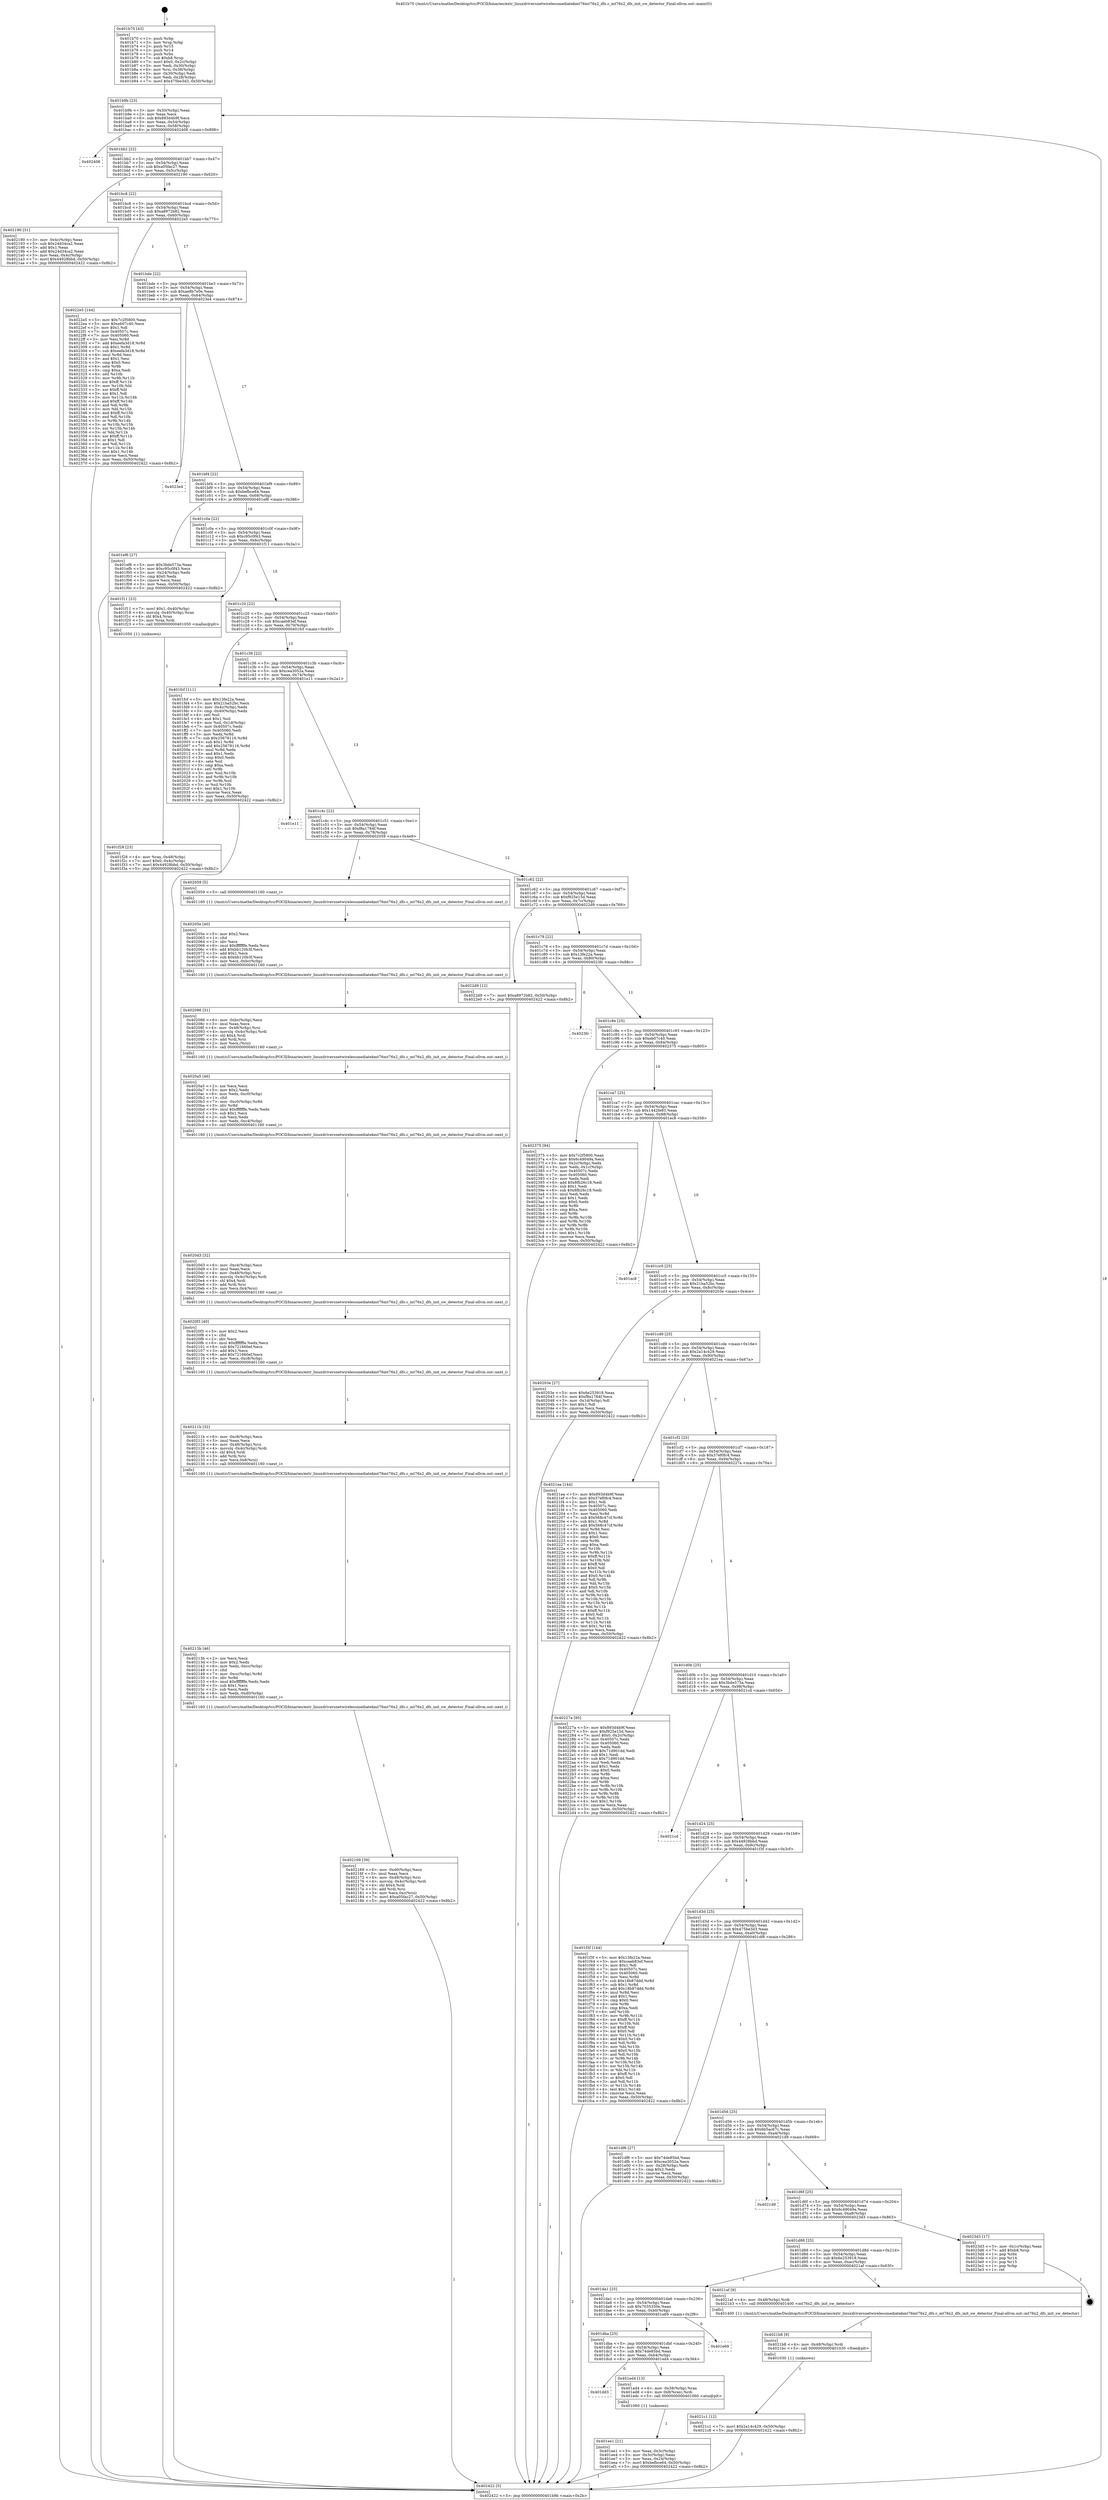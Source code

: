 digraph "0x401b70" {
  label = "0x401b70 (/mnt/c/Users/mathe/Desktop/tcc/POCII/binaries/extr_linuxdriversnetwirelessmediatekmt76mt76x2_dfs.c_mt76x2_dfs_init_sw_detector_Final-ollvm.out::main(0))"
  labelloc = "t"
  node[shape=record]

  Entry [label="",width=0.3,height=0.3,shape=circle,fillcolor=black,style=filled]
  "0x401b9b" [label="{
     0x401b9b [23]\l
     | [instrs]\l
     &nbsp;&nbsp;0x401b9b \<+3\>: mov -0x50(%rbp),%eax\l
     &nbsp;&nbsp;0x401b9e \<+2\>: mov %eax,%ecx\l
     &nbsp;&nbsp;0x401ba0 \<+6\>: sub $0x893d4b9f,%ecx\l
     &nbsp;&nbsp;0x401ba6 \<+3\>: mov %eax,-0x54(%rbp)\l
     &nbsp;&nbsp;0x401ba9 \<+3\>: mov %ecx,-0x58(%rbp)\l
     &nbsp;&nbsp;0x401bac \<+6\>: je 0000000000402408 \<main+0x898\>\l
  }"]
  "0x402408" [label="{
     0x402408\l
  }", style=dashed]
  "0x401bb2" [label="{
     0x401bb2 [22]\l
     | [instrs]\l
     &nbsp;&nbsp;0x401bb2 \<+5\>: jmp 0000000000401bb7 \<main+0x47\>\l
     &nbsp;&nbsp;0x401bb7 \<+3\>: mov -0x54(%rbp),%eax\l
     &nbsp;&nbsp;0x401bba \<+5\>: sub $0xa05fac27,%eax\l
     &nbsp;&nbsp;0x401bbf \<+3\>: mov %eax,-0x5c(%rbp)\l
     &nbsp;&nbsp;0x401bc2 \<+6\>: je 0000000000402190 \<main+0x620\>\l
  }"]
  Exit [label="",width=0.3,height=0.3,shape=circle,fillcolor=black,style=filled,peripheries=2]
  "0x402190" [label="{
     0x402190 [31]\l
     | [instrs]\l
     &nbsp;&nbsp;0x402190 \<+3\>: mov -0x4c(%rbp),%eax\l
     &nbsp;&nbsp;0x402193 \<+5\>: sub $0x24d34ca2,%eax\l
     &nbsp;&nbsp;0x402198 \<+3\>: add $0x1,%eax\l
     &nbsp;&nbsp;0x40219b \<+5\>: add $0x24d34ca2,%eax\l
     &nbsp;&nbsp;0x4021a0 \<+3\>: mov %eax,-0x4c(%rbp)\l
     &nbsp;&nbsp;0x4021a3 \<+7\>: movl $0x44928bbd,-0x50(%rbp)\l
     &nbsp;&nbsp;0x4021aa \<+5\>: jmp 0000000000402422 \<main+0x8b2\>\l
  }"]
  "0x401bc8" [label="{
     0x401bc8 [22]\l
     | [instrs]\l
     &nbsp;&nbsp;0x401bc8 \<+5\>: jmp 0000000000401bcd \<main+0x5d\>\l
     &nbsp;&nbsp;0x401bcd \<+3\>: mov -0x54(%rbp),%eax\l
     &nbsp;&nbsp;0x401bd0 \<+5\>: sub $0xa8972b82,%eax\l
     &nbsp;&nbsp;0x401bd5 \<+3\>: mov %eax,-0x60(%rbp)\l
     &nbsp;&nbsp;0x401bd8 \<+6\>: je 00000000004022e5 \<main+0x775\>\l
  }"]
  "0x4021c1" [label="{
     0x4021c1 [12]\l
     | [instrs]\l
     &nbsp;&nbsp;0x4021c1 \<+7\>: movl $0x2a14c429,-0x50(%rbp)\l
     &nbsp;&nbsp;0x4021c8 \<+5\>: jmp 0000000000402422 \<main+0x8b2\>\l
  }"]
  "0x4022e5" [label="{
     0x4022e5 [144]\l
     | [instrs]\l
     &nbsp;&nbsp;0x4022e5 \<+5\>: mov $0x7c2f5800,%eax\l
     &nbsp;&nbsp;0x4022ea \<+5\>: mov $0xeb07c40,%ecx\l
     &nbsp;&nbsp;0x4022ef \<+2\>: mov $0x1,%dl\l
     &nbsp;&nbsp;0x4022f1 \<+7\>: mov 0x40507c,%esi\l
     &nbsp;&nbsp;0x4022f8 \<+7\>: mov 0x405060,%edi\l
     &nbsp;&nbsp;0x4022ff \<+3\>: mov %esi,%r8d\l
     &nbsp;&nbsp;0x402302 \<+7\>: add $0xeefa3d18,%r8d\l
     &nbsp;&nbsp;0x402309 \<+4\>: sub $0x1,%r8d\l
     &nbsp;&nbsp;0x40230d \<+7\>: sub $0xeefa3d18,%r8d\l
     &nbsp;&nbsp;0x402314 \<+4\>: imul %r8d,%esi\l
     &nbsp;&nbsp;0x402318 \<+3\>: and $0x1,%esi\l
     &nbsp;&nbsp;0x40231b \<+3\>: cmp $0x0,%esi\l
     &nbsp;&nbsp;0x40231e \<+4\>: sete %r9b\l
     &nbsp;&nbsp;0x402322 \<+3\>: cmp $0xa,%edi\l
     &nbsp;&nbsp;0x402325 \<+4\>: setl %r10b\l
     &nbsp;&nbsp;0x402329 \<+3\>: mov %r9b,%r11b\l
     &nbsp;&nbsp;0x40232c \<+4\>: xor $0xff,%r11b\l
     &nbsp;&nbsp;0x402330 \<+3\>: mov %r10b,%bl\l
     &nbsp;&nbsp;0x402333 \<+3\>: xor $0xff,%bl\l
     &nbsp;&nbsp;0x402336 \<+3\>: xor $0x1,%dl\l
     &nbsp;&nbsp;0x402339 \<+3\>: mov %r11b,%r14b\l
     &nbsp;&nbsp;0x40233c \<+4\>: and $0xff,%r14b\l
     &nbsp;&nbsp;0x402340 \<+3\>: and %dl,%r9b\l
     &nbsp;&nbsp;0x402343 \<+3\>: mov %bl,%r15b\l
     &nbsp;&nbsp;0x402346 \<+4\>: and $0xff,%r15b\l
     &nbsp;&nbsp;0x40234a \<+3\>: and %dl,%r10b\l
     &nbsp;&nbsp;0x40234d \<+3\>: or %r9b,%r14b\l
     &nbsp;&nbsp;0x402350 \<+3\>: or %r10b,%r15b\l
     &nbsp;&nbsp;0x402353 \<+3\>: xor %r15b,%r14b\l
     &nbsp;&nbsp;0x402356 \<+3\>: or %bl,%r11b\l
     &nbsp;&nbsp;0x402359 \<+4\>: xor $0xff,%r11b\l
     &nbsp;&nbsp;0x40235d \<+3\>: or $0x1,%dl\l
     &nbsp;&nbsp;0x402360 \<+3\>: and %dl,%r11b\l
     &nbsp;&nbsp;0x402363 \<+3\>: or %r11b,%r14b\l
     &nbsp;&nbsp;0x402366 \<+4\>: test $0x1,%r14b\l
     &nbsp;&nbsp;0x40236a \<+3\>: cmovne %ecx,%eax\l
     &nbsp;&nbsp;0x40236d \<+3\>: mov %eax,-0x50(%rbp)\l
     &nbsp;&nbsp;0x402370 \<+5\>: jmp 0000000000402422 \<main+0x8b2\>\l
  }"]
  "0x401bde" [label="{
     0x401bde [22]\l
     | [instrs]\l
     &nbsp;&nbsp;0x401bde \<+5\>: jmp 0000000000401be3 \<main+0x73\>\l
     &nbsp;&nbsp;0x401be3 \<+3\>: mov -0x54(%rbp),%eax\l
     &nbsp;&nbsp;0x401be6 \<+5\>: sub $0xae8b7e0e,%eax\l
     &nbsp;&nbsp;0x401beb \<+3\>: mov %eax,-0x64(%rbp)\l
     &nbsp;&nbsp;0x401bee \<+6\>: je 00000000004023e4 \<main+0x874\>\l
  }"]
  "0x4021b8" [label="{
     0x4021b8 [9]\l
     | [instrs]\l
     &nbsp;&nbsp;0x4021b8 \<+4\>: mov -0x48(%rbp),%rdi\l
     &nbsp;&nbsp;0x4021bc \<+5\>: call 0000000000401030 \<free@plt\>\l
     | [calls]\l
     &nbsp;&nbsp;0x401030 \{1\} (unknown)\l
  }"]
  "0x4023e4" [label="{
     0x4023e4\l
  }", style=dashed]
  "0x401bf4" [label="{
     0x401bf4 [22]\l
     | [instrs]\l
     &nbsp;&nbsp;0x401bf4 \<+5\>: jmp 0000000000401bf9 \<main+0x89\>\l
     &nbsp;&nbsp;0x401bf9 \<+3\>: mov -0x54(%rbp),%eax\l
     &nbsp;&nbsp;0x401bfc \<+5\>: sub $0xbefbce64,%eax\l
     &nbsp;&nbsp;0x401c01 \<+3\>: mov %eax,-0x68(%rbp)\l
     &nbsp;&nbsp;0x401c04 \<+6\>: je 0000000000401ef6 \<main+0x386\>\l
  }"]
  "0x402169" [label="{
     0x402169 [39]\l
     | [instrs]\l
     &nbsp;&nbsp;0x402169 \<+6\>: mov -0xd0(%rbp),%ecx\l
     &nbsp;&nbsp;0x40216f \<+3\>: imul %eax,%ecx\l
     &nbsp;&nbsp;0x402172 \<+4\>: mov -0x48(%rbp),%rsi\l
     &nbsp;&nbsp;0x402176 \<+4\>: movslq -0x4c(%rbp),%rdi\l
     &nbsp;&nbsp;0x40217a \<+4\>: shl $0x4,%rdi\l
     &nbsp;&nbsp;0x40217e \<+3\>: add %rdi,%rsi\l
     &nbsp;&nbsp;0x402181 \<+3\>: mov %ecx,0xc(%rsi)\l
     &nbsp;&nbsp;0x402184 \<+7\>: movl $0xa05fac27,-0x50(%rbp)\l
     &nbsp;&nbsp;0x40218b \<+5\>: jmp 0000000000402422 \<main+0x8b2\>\l
  }"]
  "0x401ef6" [label="{
     0x401ef6 [27]\l
     | [instrs]\l
     &nbsp;&nbsp;0x401ef6 \<+5\>: mov $0x3bde573a,%eax\l
     &nbsp;&nbsp;0x401efb \<+5\>: mov $0xc95c0f43,%ecx\l
     &nbsp;&nbsp;0x401f00 \<+3\>: mov -0x24(%rbp),%edx\l
     &nbsp;&nbsp;0x401f03 \<+3\>: cmp $0x0,%edx\l
     &nbsp;&nbsp;0x401f06 \<+3\>: cmove %ecx,%eax\l
     &nbsp;&nbsp;0x401f09 \<+3\>: mov %eax,-0x50(%rbp)\l
     &nbsp;&nbsp;0x401f0c \<+5\>: jmp 0000000000402422 \<main+0x8b2\>\l
  }"]
  "0x401c0a" [label="{
     0x401c0a [22]\l
     | [instrs]\l
     &nbsp;&nbsp;0x401c0a \<+5\>: jmp 0000000000401c0f \<main+0x9f\>\l
     &nbsp;&nbsp;0x401c0f \<+3\>: mov -0x54(%rbp),%eax\l
     &nbsp;&nbsp;0x401c12 \<+5\>: sub $0xc95c0f43,%eax\l
     &nbsp;&nbsp;0x401c17 \<+3\>: mov %eax,-0x6c(%rbp)\l
     &nbsp;&nbsp;0x401c1a \<+6\>: je 0000000000401f11 \<main+0x3a1\>\l
  }"]
  "0x40213b" [label="{
     0x40213b [46]\l
     | [instrs]\l
     &nbsp;&nbsp;0x40213b \<+2\>: xor %ecx,%ecx\l
     &nbsp;&nbsp;0x40213d \<+5\>: mov $0x2,%edx\l
     &nbsp;&nbsp;0x402142 \<+6\>: mov %edx,-0xcc(%rbp)\l
     &nbsp;&nbsp;0x402148 \<+1\>: cltd\l
     &nbsp;&nbsp;0x402149 \<+7\>: mov -0xcc(%rbp),%r8d\l
     &nbsp;&nbsp;0x402150 \<+3\>: idiv %r8d\l
     &nbsp;&nbsp;0x402153 \<+6\>: imul $0xfffffffe,%edx,%edx\l
     &nbsp;&nbsp;0x402159 \<+3\>: sub $0x1,%ecx\l
     &nbsp;&nbsp;0x40215c \<+2\>: sub %ecx,%edx\l
     &nbsp;&nbsp;0x40215e \<+6\>: mov %edx,-0xd0(%rbp)\l
     &nbsp;&nbsp;0x402164 \<+5\>: call 0000000000401160 \<next_i\>\l
     | [calls]\l
     &nbsp;&nbsp;0x401160 \{1\} (/mnt/c/Users/mathe/Desktop/tcc/POCII/binaries/extr_linuxdriversnetwirelessmediatekmt76mt76x2_dfs.c_mt76x2_dfs_init_sw_detector_Final-ollvm.out::next_i)\l
  }"]
  "0x401f11" [label="{
     0x401f11 [23]\l
     | [instrs]\l
     &nbsp;&nbsp;0x401f11 \<+7\>: movl $0x1,-0x40(%rbp)\l
     &nbsp;&nbsp;0x401f18 \<+4\>: movslq -0x40(%rbp),%rax\l
     &nbsp;&nbsp;0x401f1c \<+4\>: shl $0x4,%rax\l
     &nbsp;&nbsp;0x401f20 \<+3\>: mov %rax,%rdi\l
     &nbsp;&nbsp;0x401f23 \<+5\>: call 0000000000401050 \<malloc@plt\>\l
     | [calls]\l
     &nbsp;&nbsp;0x401050 \{1\} (unknown)\l
  }"]
  "0x401c20" [label="{
     0x401c20 [22]\l
     | [instrs]\l
     &nbsp;&nbsp;0x401c20 \<+5\>: jmp 0000000000401c25 \<main+0xb5\>\l
     &nbsp;&nbsp;0x401c25 \<+3\>: mov -0x54(%rbp),%eax\l
     &nbsp;&nbsp;0x401c28 \<+5\>: sub $0xcaeb83ef,%eax\l
     &nbsp;&nbsp;0x401c2d \<+3\>: mov %eax,-0x70(%rbp)\l
     &nbsp;&nbsp;0x401c30 \<+6\>: je 0000000000401fcf \<main+0x45f\>\l
  }"]
  "0x40211b" [label="{
     0x40211b [32]\l
     | [instrs]\l
     &nbsp;&nbsp;0x40211b \<+6\>: mov -0xc8(%rbp),%ecx\l
     &nbsp;&nbsp;0x402121 \<+3\>: imul %eax,%ecx\l
     &nbsp;&nbsp;0x402124 \<+4\>: mov -0x48(%rbp),%rsi\l
     &nbsp;&nbsp;0x402128 \<+4\>: movslq -0x4c(%rbp),%rdi\l
     &nbsp;&nbsp;0x40212c \<+4\>: shl $0x4,%rdi\l
     &nbsp;&nbsp;0x402130 \<+3\>: add %rdi,%rsi\l
     &nbsp;&nbsp;0x402133 \<+3\>: mov %ecx,0x8(%rsi)\l
     &nbsp;&nbsp;0x402136 \<+5\>: call 0000000000401160 \<next_i\>\l
     | [calls]\l
     &nbsp;&nbsp;0x401160 \{1\} (/mnt/c/Users/mathe/Desktop/tcc/POCII/binaries/extr_linuxdriversnetwirelessmediatekmt76mt76x2_dfs.c_mt76x2_dfs_init_sw_detector_Final-ollvm.out::next_i)\l
  }"]
  "0x401fcf" [label="{
     0x401fcf [111]\l
     | [instrs]\l
     &nbsp;&nbsp;0x401fcf \<+5\>: mov $0x13fe22a,%eax\l
     &nbsp;&nbsp;0x401fd4 \<+5\>: mov $0x21ba52bc,%ecx\l
     &nbsp;&nbsp;0x401fd9 \<+3\>: mov -0x4c(%rbp),%edx\l
     &nbsp;&nbsp;0x401fdc \<+3\>: cmp -0x40(%rbp),%edx\l
     &nbsp;&nbsp;0x401fdf \<+4\>: setl %sil\l
     &nbsp;&nbsp;0x401fe3 \<+4\>: and $0x1,%sil\l
     &nbsp;&nbsp;0x401fe7 \<+4\>: mov %sil,-0x1d(%rbp)\l
     &nbsp;&nbsp;0x401feb \<+7\>: mov 0x40507c,%edx\l
     &nbsp;&nbsp;0x401ff2 \<+7\>: mov 0x405060,%edi\l
     &nbsp;&nbsp;0x401ff9 \<+3\>: mov %edx,%r8d\l
     &nbsp;&nbsp;0x401ffc \<+7\>: sub $0x25678116,%r8d\l
     &nbsp;&nbsp;0x402003 \<+4\>: sub $0x1,%r8d\l
     &nbsp;&nbsp;0x402007 \<+7\>: add $0x25678116,%r8d\l
     &nbsp;&nbsp;0x40200e \<+4\>: imul %r8d,%edx\l
     &nbsp;&nbsp;0x402012 \<+3\>: and $0x1,%edx\l
     &nbsp;&nbsp;0x402015 \<+3\>: cmp $0x0,%edx\l
     &nbsp;&nbsp;0x402018 \<+4\>: sete %sil\l
     &nbsp;&nbsp;0x40201c \<+3\>: cmp $0xa,%edi\l
     &nbsp;&nbsp;0x40201f \<+4\>: setl %r9b\l
     &nbsp;&nbsp;0x402023 \<+3\>: mov %sil,%r10b\l
     &nbsp;&nbsp;0x402026 \<+3\>: and %r9b,%r10b\l
     &nbsp;&nbsp;0x402029 \<+3\>: xor %r9b,%sil\l
     &nbsp;&nbsp;0x40202c \<+3\>: or %sil,%r10b\l
     &nbsp;&nbsp;0x40202f \<+4\>: test $0x1,%r10b\l
     &nbsp;&nbsp;0x402033 \<+3\>: cmovne %ecx,%eax\l
     &nbsp;&nbsp;0x402036 \<+3\>: mov %eax,-0x50(%rbp)\l
     &nbsp;&nbsp;0x402039 \<+5\>: jmp 0000000000402422 \<main+0x8b2\>\l
  }"]
  "0x401c36" [label="{
     0x401c36 [22]\l
     | [instrs]\l
     &nbsp;&nbsp;0x401c36 \<+5\>: jmp 0000000000401c3b \<main+0xcb\>\l
     &nbsp;&nbsp;0x401c3b \<+3\>: mov -0x54(%rbp),%eax\l
     &nbsp;&nbsp;0x401c3e \<+5\>: sub $0xcea3052a,%eax\l
     &nbsp;&nbsp;0x401c43 \<+3\>: mov %eax,-0x74(%rbp)\l
     &nbsp;&nbsp;0x401c46 \<+6\>: je 0000000000401e11 \<main+0x2a1\>\l
  }"]
  "0x4020f3" [label="{
     0x4020f3 [40]\l
     | [instrs]\l
     &nbsp;&nbsp;0x4020f3 \<+5\>: mov $0x2,%ecx\l
     &nbsp;&nbsp;0x4020f8 \<+1\>: cltd\l
     &nbsp;&nbsp;0x4020f9 \<+2\>: idiv %ecx\l
     &nbsp;&nbsp;0x4020fb \<+6\>: imul $0xfffffffe,%edx,%ecx\l
     &nbsp;&nbsp;0x402101 \<+6\>: sub $0x721660ef,%ecx\l
     &nbsp;&nbsp;0x402107 \<+3\>: add $0x1,%ecx\l
     &nbsp;&nbsp;0x40210a \<+6\>: add $0x721660ef,%ecx\l
     &nbsp;&nbsp;0x402110 \<+6\>: mov %ecx,-0xc8(%rbp)\l
     &nbsp;&nbsp;0x402116 \<+5\>: call 0000000000401160 \<next_i\>\l
     | [calls]\l
     &nbsp;&nbsp;0x401160 \{1\} (/mnt/c/Users/mathe/Desktop/tcc/POCII/binaries/extr_linuxdriversnetwirelessmediatekmt76mt76x2_dfs.c_mt76x2_dfs_init_sw_detector_Final-ollvm.out::next_i)\l
  }"]
  "0x401e11" [label="{
     0x401e11\l
  }", style=dashed]
  "0x401c4c" [label="{
     0x401c4c [22]\l
     | [instrs]\l
     &nbsp;&nbsp;0x401c4c \<+5\>: jmp 0000000000401c51 \<main+0xe1\>\l
     &nbsp;&nbsp;0x401c51 \<+3\>: mov -0x54(%rbp),%eax\l
     &nbsp;&nbsp;0x401c54 \<+5\>: sub $0xf8a1784f,%eax\l
     &nbsp;&nbsp;0x401c59 \<+3\>: mov %eax,-0x78(%rbp)\l
     &nbsp;&nbsp;0x401c5c \<+6\>: je 0000000000402059 \<main+0x4e9\>\l
  }"]
  "0x4020d3" [label="{
     0x4020d3 [32]\l
     | [instrs]\l
     &nbsp;&nbsp;0x4020d3 \<+6\>: mov -0xc4(%rbp),%ecx\l
     &nbsp;&nbsp;0x4020d9 \<+3\>: imul %eax,%ecx\l
     &nbsp;&nbsp;0x4020dc \<+4\>: mov -0x48(%rbp),%rsi\l
     &nbsp;&nbsp;0x4020e0 \<+4\>: movslq -0x4c(%rbp),%rdi\l
     &nbsp;&nbsp;0x4020e4 \<+4\>: shl $0x4,%rdi\l
     &nbsp;&nbsp;0x4020e8 \<+3\>: add %rdi,%rsi\l
     &nbsp;&nbsp;0x4020eb \<+3\>: mov %ecx,0x4(%rsi)\l
     &nbsp;&nbsp;0x4020ee \<+5\>: call 0000000000401160 \<next_i\>\l
     | [calls]\l
     &nbsp;&nbsp;0x401160 \{1\} (/mnt/c/Users/mathe/Desktop/tcc/POCII/binaries/extr_linuxdriversnetwirelessmediatekmt76mt76x2_dfs.c_mt76x2_dfs_init_sw_detector_Final-ollvm.out::next_i)\l
  }"]
  "0x402059" [label="{
     0x402059 [5]\l
     | [instrs]\l
     &nbsp;&nbsp;0x402059 \<+5\>: call 0000000000401160 \<next_i\>\l
     | [calls]\l
     &nbsp;&nbsp;0x401160 \{1\} (/mnt/c/Users/mathe/Desktop/tcc/POCII/binaries/extr_linuxdriversnetwirelessmediatekmt76mt76x2_dfs.c_mt76x2_dfs_init_sw_detector_Final-ollvm.out::next_i)\l
  }"]
  "0x401c62" [label="{
     0x401c62 [22]\l
     | [instrs]\l
     &nbsp;&nbsp;0x401c62 \<+5\>: jmp 0000000000401c67 \<main+0xf7\>\l
     &nbsp;&nbsp;0x401c67 \<+3\>: mov -0x54(%rbp),%eax\l
     &nbsp;&nbsp;0x401c6a \<+5\>: sub $0xf925e15d,%eax\l
     &nbsp;&nbsp;0x401c6f \<+3\>: mov %eax,-0x7c(%rbp)\l
     &nbsp;&nbsp;0x401c72 \<+6\>: je 00000000004022d9 \<main+0x769\>\l
  }"]
  "0x4020a5" [label="{
     0x4020a5 [46]\l
     | [instrs]\l
     &nbsp;&nbsp;0x4020a5 \<+2\>: xor %ecx,%ecx\l
     &nbsp;&nbsp;0x4020a7 \<+5\>: mov $0x2,%edx\l
     &nbsp;&nbsp;0x4020ac \<+6\>: mov %edx,-0xc0(%rbp)\l
     &nbsp;&nbsp;0x4020b2 \<+1\>: cltd\l
     &nbsp;&nbsp;0x4020b3 \<+7\>: mov -0xc0(%rbp),%r8d\l
     &nbsp;&nbsp;0x4020ba \<+3\>: idiv %r8d\l
     &nbsp;&nbsp;0x4020bd \<+6\>: imul $0xfffffffe,%edx,%edx\l
     &nbsp;&nbsp;0x4020c3 \<+3\>: sub $0x1,%ecx\l
     &nbsp;&nbsp;0x4020c6 \<+2\>: sub %ecx,%edx\l
     &nbsp;&nbsp;0x4020c8 \<+6\>: mov %edx,-0xc4(%rbp)\l
     &nbsp;&nbsp;0x4020ce \<+5\>: call 0000000000401160 \<next_i\>\l
     | [calls]\l
     &nbsp;&nbsp;0x401160 \{1\} (/mnt/c/Users/mathe/Desktop/tcc/POCII/binaries/extr_linuxdriversnetwirelessmediatekmt76mt76x2_dfs.c_mt76x2_dfs_init_sw_detector_Final-ollvm.out::next_i)\l
  }"]
  "0x4022d9" [label="{
     0x4022d9 [12]\l
     | [instrs]\l
     &nbsp;&nbsp;0x4022d9 \<+7\>: movl $0xa8972b82,-0x50(%rbp)\l
     &nbsp;&nbsp;0x4022e0 \<+5\>: jmp 0000000000402422 \<main+0x8b2\>\l
  }"]
  "0x401c78" [label="{
     0x401c78 [22]\l
     | [instrs]\l
     &nbsp;&nbsp;0x401c78 \<+5\>: jmp 0000000000401c7d \<main+0x10d\>\l
     &nbsp;&nbsp;0x401c7d \<+3\>: mov -0x54(%rbp),%eax\l
     &nbsp;&nbsp;0x401c80 \<+5\>: sub $0x13fe22a,%eax\l
     &nbsp;&nbsp;0x401c85 \<+3\>: mov %eax,-0x80(%rbp)\l
     &nbsp;&nbsp;0x401c88 \<+6\>: je 00000000004023fc \<main+0x88c\>\l
  }"]
  "0x402086" [label="{
     0x402086 [31]\l
     | [instrs]\l
     &nbsp;&nbsp;0x402086 \<+6\>: mov -0xbc(%rbp),%ecx\l
     &nbsp;&nbsp;0x40208c \<+3\>: imul %eax,%ecx\l
     &nbsp;&nbsp;0x40208f \<+4\>: mov -0x48(%rbp),%rsi\l
     &nbsp;&nbsp;0x402093 \<+4\>: movslq -0x4c(%rbp),%rdi\l
     &nbsp;&nbsp;0x402097 \<+4\>: shl $0x4,%rdi\l
     &nbsp;&nbsp;0x40209b \<+3\>: add %rdi,%rsi\l
     &nbsp;&nbsp;0x40209e \<+2\>: mov %ecx,(%rsi)\l
     &nbsp;&nbsp;0x4020a0 \<+5\>: call 0000000000401160 \<next_i\>\l
     | [calls]\l
     &nbsp;&nbsp;0x401160 \{1\} (/mnt/c/Users/mathe/Desktop/tcc/POCII/binaries/extr_linuxdriversnetwirelessmediatekmt76mt76x2_dfs.c_mt76x2_dfs_init_sw_detector_Final-ollvm.out::next_i)\l
  }"]
  "0x4023fc" [label="{
     0x4023fc\l
  }", style=dashed]
  "0x401c8e" [label="{
     0x401c8e [25]\l
     | [instrs]\l
     &nbsp;&nbsp;0x401c8e \<+5\>: jmp 0000000000401c93 \<main+0x123\>\l
     &nbsp;&nbsp;0x401c93 \<+3\>: mov -0x54(%rbp),%eax\l
     &nbsp;&nbsp;0x401c96 \<+5\>: sub $0xeb07c40,%eax\l
     &nbsp;&nbsp;0x401c9b \<+6\>: mov %eax,-0x84(%rbp)\l
     &nbsp;&nbsp;0x401ca1 \<+6\>: je 0000000000402375 \<main+0x805\>\l
  }"]
  "0x40205e" [label="{
     0x40205e [40]\l
     | [instrs]\l
     &nbsp;&nbsp;0x40205e \<+5\>: mov $0x2,%ecx\l
     &nbsp;&nbsp;0x402063 \<+1\>: cltd\l
     &nbsp;&nbsp;0x402064 \<+2\>: idiv %ecx\l
     &nbsp;&nbsp;0x402066 \<+6\>: imul $0xfffffffe,%edx,%ecx\l
     &nbsp;&nbsp;0x40206c \<+6\>: add $0xbb120b3f,%ecx\l
     &nbsp;&nbsp;0x402072 \<+3\>: add $0x1,%ecx\l
     &nbsp;&nbsp;0x402075 \<+6\>: sub $0xbb120b3f,%ecx\l
     &nbsp;&nbsp;0x40207b \<+6\>: mov %ecx,-0xbc(%rbp)\l
     &nbsp;&nbsp;0x402081 \<+5\>: call 0000000000401160 \<next_i\>\l
     | [calls]\l
     &nbsp;&nbsp;0x401160 \{1\} (/mnt/c/Users/mathe/Desktop/tcc/POCII/binaries/extr_linuxdriversnetwirelessmediatekmt76mt76x2_dfs.c_mt76x2_dfs_init_sw_detector_Final-ollvm.out::next_i)\l
  }"]
  "0x402375" [label="{
     0x402375 [94]\l
     | [instrs]\l
     &nbsp;&nbsp;0x402375 \<+5\>: mov $0x7c2f5800,%eax\l
     &nbsp;&nbsp;0x40237a \<+5\>: mov $0x6c49049a,%ecx\l
     &nbsp;&nbsp;0x40237f \<+3\>: mov -0x2c(%rbp),%edx\l
     &nbsp;&nbsp;0x402382 \<+3\>: mov %edx,-0x1c(%rbp)\l
     &nbsp;&nbsp;0x402385 \<+7\>: mov 0x40507c,%edx\l
     &nbsp;&nbsp;0x40238c \<+7\>: mov 0x405060,%esi\l
     &nbsp;&nbsp;0x402393 \<+2\>: mov %edx,%edi\l
     &nbsp;&nbsp;0x402395 \<+6\>: add $0x8fb26c18,%edi\l
     &nbsp;&nbsp;0x40239b \<+3\>: sub $0x1,%edi\l
     &nbsp;&nbsp;0x40239e \<+6\>: sub $0x8fb26c18,%edi\l
     &nbsp;&nbsp;0x4023a4 \<+3\>: imul %edi,%edx\l
     &nbsp;&nbsp;0x4023a7 \<+3\>: and $0x1,%edx\l
     &nbsp;&nbsp;0x4023aa \<+3\>: cmp $0x0,%edx\l
     &nbsp;&nbsp;0x4023ad \<+4\>: sete %r8b\l
     &nbsp;&nbsp;0x4023b1 \<+3\>: cmp $0xa,%esi\l
     &nbsp;&nbsp;0x4023b4 \<+4\>: setl %r9b\l
     &nbsp;&nbsp;0x4023b8 \<+3\>: mov %r8b,%r10b\l
     &nbsp;&nbsp;0x4023bb \<+3\>: and %r9b,%r10b\l
     &nbsp;&nbsp;0x4023be \<+3\>: xor %r9b,%r8b\l
     &nbsp;&nbsp;0x4023c1 \<+3\>: or %r8b,%r10b\l
     &nbsp;&nbsp;0x4023c4 \<+4\>: test $0x1,%r10b\l
     &nbsp;&nbsp;0x4023c8 \<+3\>: cmovne %ecx,%eax\l
     &nbsp;&nbsp;0x4023cb \<+3\>: mov %eax,-0x50(%rbp)\l
     &nbsp;&nbsp;0x4023ce \<+5\>: jmp 0000000000402422 \<main+0x8b2\>\l
  }"]
  "0x401ca7" [label="{
     0x401ca7 [25]\l
     | [instrs]\l
     &nbsp;&nbsp;0x401ca7 \<+5\>: jmp 0000000000401cac \<main+0x13c\>\l
     &nbsp;&nbsp;0x401cac \<+3\>: mov -0x54(%rbp),%eax\l
     &nbsp;&nbsp;0x401caf \<+5\>: sub $0x1442fe83,%eax\l
     &nbsp;&nbsp;0x401cb4 \<+6\>: mov %eax,-0x88(%rbp)\l
     &nbsp;&nbsp;0x401cba \<+6\>: je 0000000000401ec8 \<main+0x358\>\l
  }"]
  "0x401f28" [label="{
     0x401f28 [23]\l
     | [instrs]\l
     &nbsp;&nbsp;0x401f28 \<+4\>: mov %rax,-0x48(%rbp)\l
     &nbsp;&nbsp;0x401f2c \<+7\>: movl $0x0,-0x4c(%rbp)\l
     &nbsp;&nbsp;0x401f33 \<+7\>: movl $0x44928bbd,-0x50(%rbp)\l
     &nbsp;&nbsp;0x401f3a \<+5\>: jmp 0000000000402422 \<main+0x8b2\>\l
  }"]
  "0x401ec8" [label="{
     0x401ec8\l
  }", style=dashed]
  "0x401cc0" [label="{
     0x401cc0 [25]\l
     | [instrs]\l
     &nbsp;&nbsp;0x401cc0 \<+5\>: jmp 0000000000401cc5 \<main+0x155\>\l
     &nbsp;&nbsp;0x401cc5 \<+3\>: mov -0x54(%rbp),%eax\l
     &nbsp;&nbsp;0x401cc8 \<+5\>: sub $0x21ba52bc,%eax\l
     &nbsp;&nbsp;0x401ccd \<+6\>: mov %eax,-0x8c(%rbp)\l
     &nbsp;&nbsp;0x401cd3 \<+6\>: je 000000000040203e \<main+0x4ce\>\l
  }"]
  "0x401ee1" [label="{
     0x401ee1 [21]\l
     | [instrs]\l
     &nbsp;&nbsp;0x401ee1 \<+3\>: mov %eax,-0x3c(%rbp)\l
     &nbsp;&nbsp;0x401ee4 \<+3\>: mov -0x3c(%rbp),%eax\l
     &nbsp;&nbsp;0x401ee7 \<+3\>: mov %eax,-0x24(%rbp)\l
     &nbsp;&nbsp;0x401eea \<+7\>: movl $0xbefbce64,-0x50(%rbp)\l
     &nbsp;&nbsp;0x401ef1 \<+5\>: jmp 0000000000402422 \<main+0x8b2\>\l
  }"]
  "0x40203e" [label="{
     0x40203e [27]\l
     | [instrs]\l
     &nbsp;&nbsp;0x40203e \<+5\>: mov $0x6e253918,%eax\l
     &nbsp;&nbsp;0x402043 \<+5\>: mov $0xf8a1784f,%ecx\l
     &nbsp;&nbsp;0x402048 \<+3\>: mov -0x1d(%rbp),%dl\l
     &nbsp;&nbsp;0x40204b \<+3\>: test $0x1,%dl\l
     &nbsp;&nbsp;0x40204e \<+3\>: cmovne %ecx,%eax\l
     &nbsp;&nbsp;0x402051 \<+3\>: mov %eax,-0x50(%rbp)\l
     &nbsp;&nbsp;0x402054 \<+5\>: jmp 0000000000402422 \<main+0x8b2\>\l
  }"]
  "0x401cd9" [label="{
     0x401cd9 [25]\l
     | [instrs]\l
     &nbsp;&nbsp;0x401cd9 \<+5\>: jmp 0000000000401cde \<main+0x16e\>\l
     &nbsp;&nbsp;0x401cde \<+3\>: mov -0x54(%rbp),%eax\l
     &nbsp;&nbsp;0x401ce1 \<+5\>: sub $0x2a14c429,%eax\l
     &nbsp;&nbsp;0x401ce6 \<+6\>: mov %eax,-0x90(%rbp)\l
     &nbsp;&nbsp;0x401cec \<+6\>: je 00000000004021ea \<main+0x67a\>\l
  }"]
  "0x401dd3" [label="{
     0x401dd3\l
  }", style=dashed]
  "0x4021ea" [label="{
     0x4021ea [144]\l
     | [instrs]\l
     &nbsp;&nbsp;0x4021ea \<+5\>: mov $0x893d4b9f,%eax\l
     &nbsp;&nbsp;0x4021ef \<+5\>: mov $0x37ef0fc4,%ecx\l
     &nbsp;&nbsp;0x4021f4 \<+2\>: mov $0x1,%dl\l
     &nbsp;&nbsp;0x4021f6 \<+7\>: mov 0x40507c,%esi\l
     &nbsp;&nbsp;0x4021fd \<+7\>: mov 0x405060,%edi\l
     &nbsp;&nbsp;0x402204 \<+3\>: mov %esi,%r8d\l
     &nbsp;&nbsp;0x402207 \<+7\>: sub $0x568c47cf,%r8d\l
     &nbsp;&nbsp;0x40220e \<+4\>: sub $0x1,%r8d\l
     &nbsp;&nbsp;0x402212 \<+7\>: add $0x568c47cf,%r8d\l
     &nbsp;&nbsp;0x402219 \<+4\>: imul %r8d,%esi\l
     &nbsp;&nbsp;0x40221d \<+3\>: and $0x1,%esi\l
     &nbsp;&nbsp;0x402220 \<+3\>: cmp $0x0,%esi\l
     &nbsp;&nbsp;0x402223 \<+4\>: sete %r9b\l
     &nbsp;&nbsp;0x402227 \<+3\>: cmp $0xa,%edi\l
     &nbsp;&nbsp;0x40222a \<+4\>: setl %r10b\l
     &nbsp;&nbsp;0x40222e \<+3\>: mov %r9b,%r11b\l
     &nbsp;&nbsp;0x402231 \<+4\>: xor $0xff,%r11b\l
     &nbsp;&nbsp;0x402235 \<+3\>: mov %r10b,%bl\l
     &nbsp;&nbsp;0x402238 \<+3\>: xor $0xff,%bl\l
     &nbsp;&nbsp;0x40223b \<+3\>: xor $0x0,%dl\l
     &nbsp;&nbsp;0x40223e \<+3\>: mov %r11b,%r14b\l
     &nbsp;&nbsp;0x402241 \<+4\>: and $0x0,%r14b\l
     &nbsp;&nbsp;0x402245 \<+3\>: and %dl,%r9b\l
     &nbsp;&nbsp;0x402248 \<+3\>: mov %bl,%r15b\l
     &nbsp;&nbsp;0x40224b \<+4\>: and $0x0,%r15b\l
     &nbsp;&nbsp;0x40224f \<+3\>: and %dl,%r10b\l
     &nbsp;&nbsp;0x402252 \<+3\>: or %r9b,%r14b\l
     &nbsp;&nbsp;0x402255 \<+3\>: or %r10b,%r15b\l
     &nbsp;&nbsp;0x402258 \<+3\>: xor %r15b,%r14b\l
     &nbsp;&nbsp;0x40225b \<+3\>: or %bl,%r11b\l
     &nbsp;&nbsp;0x40225e \<+4\>: xor $0xff,%r11b\l
     &nbsp;&nbsp;0x402262 \<+3\>: or $0x0,%dl\l
     &nbsp;&nbsp;0x402265 \<+3\>: and %dl,%r11b\l
     &nbsp;&nbsp;0x402268 \<+3\>: or %r11b,%r14b\l
     &nbsp;&nbsp;0x40226b \<+4\>: test $0x1,%r14b\l
     &nbsp;&nbsp;0x40226f \<+3\>: cmovne %ecx,%eax\l
     &nbsp;&nbsp;0x402272 \<+3\>: mov %eax,-0x50(%rbp)\l
     &nbsp;&nbsp;0x402275 \<+5\>: jmp 0000000000402422 \<main+0x8b2\>\l
  }"]
  "0x401cf2" [label="{
     0x401cf2 [25]\l
     | [instrs]\l
     &nbsp;&nbsp;0x401cf2 \<+5\>: jmp 0000000000401cf7 \<main+0x187\>\l
     &nbsp;&nbsp;0x401cf7 \<+3\>: mov -0x54(%rbp),%eax\l
     &nbsp;&nbsp;0x401cfa \<+5\>: sub $0x37ef0fc4,%eax\l
     &nbsp;&nbsp;0x401cff \<+6\>: mov %eax,-0x94(%rbp)\l
     &nbsp;&nbsp;0x401d05 \<+6\>: je 000000000040227a \<main+0x70a\>\l
  }"]
  "0x401ed4" [label="{
     0x401ed4 [13]\l
     | [instrs]\l
     &nbsp;&nbsp;0x401ed4 \<+4\>: mov -0x38(%rbp),%rax\l
     &nbsp;&nbsp;0x401ed8 \<+4\>: mov 0x8(%rax),%rdi\l
     &nbsp;&nbsp;0x401edc \<+5\>: call 0000000000401060 \<atoi@plt\>\l
     | [calls]\l
     &nbsp;&nbsp;0x401060 \{1\} (unknown)\l
  }"]
  "0x40227a" [label="{
     0x40227a [95]\l
     | [instrs]\l
     &nbsp;&nbsp;0x40227a \<+5\>: mov $0x893d4b9f,%eax\l
     &nbsp;&nbsp;0x40227f \<+5\>: mov $0xf925e15d,%ecx\l
     &nbsp;&nbsp;0x402284 \<+7\>: movl $0x0,-0x2c(%rbp)\l
     &nbsp;&nbsp;0x40228b \<+7\>: mov 0x40507c,%edx\l
     &nbsp;&nbsp;0x402292 \<+7\>: mov 0x405060,%esi\l
     &nbsp;&nbsp;0x402299 \<+2\>: mov %edx,%edi\l
     &nbsp;&nbsp;0x40229b \<+6\>: add $0x71d901dd,%edi\l
     &nbsp;&nbsp;0x4022a1 \<+3\>: sub $0x1,%edi\l
     &nbsp;&nbsp;0x4022a4 \<+6\>: sub $0x71d901dd,%edi\l
     &nbsp;&nbsp;0x4022aa \<+3\>: imul %edi,%edx\l
     &nbsp;&nbsp;0x4022ad \<+3\>: and $0x1,%edx\l
     &nbsp;&nbsp;0x4022b0 \<+3\>: cmp $0x0,%edx\l
     &nbsp;&nbsp;0x4022b3 \<+4\>: sete %r8b\l
     &nbsp;&nbsp;0x4022b7 \<+3\>: cmp $0xa,%esi\l
     &nbsp;&nbsp;0x4022ba \<+4\>: setl %r9b\l
     &nbsp;&nbsp;0x4022be \<+3\>: mov %r8b,%r10b\l
     &nbsp;&nbsp;0x4022c1 \<+3\>: and %r9b,%r10b\l
     &nbsp;&nbsp;0x4022c4 \<+3\>: xor %r9b,%r8b\l
     &nbsp;&nbsp;0x4022c7 \<+3\>: or %r8b,%r10b\l
     &nbsp;&nbsp;0x4022ca \<+4\>: test $0x1,%r10b\l
     &nbsp;&nbsp;0x4022ce \<+3\>: cmovne %ecx,%eax\l
     &nbsp;&nbsp;0x4022d1 \<+3\>: mov %eax,-0x50(%rbp)\l
     &nbsp;&nbsp;0x4022d4 \<+5\>: jmp 0000000000402422 \<main+0x8b2\>\l
  }"]
  "0x401d0b" [label="{
     0x401d0b [25]\l
     | [instrs]\l
     &nbsp;&nbsp;0x401d0b \<+5\>: jmp 0000000000401d10 \<main+0x1a0\>\l
     &nbsp;&nbsp;0x401d10 \<+3\>: mov -0x54(%rbp),%eax\l
     &nbsp;&nbsp;0x401d13 \<+5\>: sub $0x3bde573a,%eax\l
     &nbsp;&nbsp;0x401d18 \<+6\>: mov %eax,-0x98(%rbp)\l
     &nbsp;&nbsp;0x401d1e \<+6\>: je 00000000004021cd \<main+0x65d\>\l
  }"]
  "0x401dba" [label="{
     0x401dba [25]\l
     | [instrs]\l
     &nbsp;&nbsp;0x401dba \<+5\>: jmp 0000000000401dbf \<main+0x24f\>\l
     &nbsp;&nbsp;0x401dbf \<+3\>: mov -0x54(%rbp),%eax\l
     &nbsp;&nbsp;0x401dc2 \<+5\>: sub $0x74de85bd,%eax\l
     &nbsp;&nbsp;0x401dc7 \<+6\>: mov %eax,-0xb4(%rbp)\l
     &nbsp;&nbsp;0x401dcd \<+6\>: je 0000000000401ed4 \<main+0x364\>\l
  }"]
  "0x4021cd" [label="{
     0x4021cd\l
  }", style=dashed]
  "0x401d24" [label="{
     0x401d24 [25]\l
     | [instrs]\l
     &nbsp;&nbsp;0x401d24 \<+5\>: jmp 0000000000401d29 \<main+0x1b9\>\l
     &nbsp;&nbsp;0x401d29 \<+3\>: mov -0x54(%rbp),%eax\l
     &nbsp;&nbsp;0x401d2c \<+5\>: sub $0x44928bbd,%eax\l
     &nbsp;&nbsp;0x401d31 \<+6\>: mov %eax,-0x9c(%rbp)\l
     &nbsp;&nbsp;0x401d37 \<+6\>: je 0000000000401f3f \<main+0x3cf\>\l
  }"]
  "0x401e69" [label="{
     0x401e69\l
  }", style=dashed]
  "0x401f3f" [label="{
     0x401f3f [144]\l
     | [instrs]\l
     &nbsp;&nbsp;0x401f3f \<+5\>: mov $0x13fe22a,%eax\l
     &nbsp;&nbsp;0x401f44 \<+5\>: mov $0xcaeb83ef,%ecx\l
     &nbsp;&nbsp;0x401f49 \<+2\>: mov $0x1,%dl\l
     &nbsp;&nbsp;0x401f4b \<+7\>: mov 0x40507c,%esi\l
     &nbsp;&nbsp;0x401f52 \<+7\>: mov 0x405060,%edi\l
     &nbsp;&nbsp;0x401f59 \<+3\>: mov %esi,%r8d\l
     &nbsp;&nbsp;0x401f5c \<+7\>: sub $0x18b87ddd,%r8d\l
     &nbsp;&nbsp;0x401f63 \<+4\>: sub $0x1,%r8d\l
     &nbsp;&nbsp;0x401f67 \<+7\>: add $0x18b87ddd,%r8d\l
     &nbsp;&nbsp;0x401f6e \<+4\>: imul %r8d,%esi\l
     &nbsp;&nbsp;0x401f72 \<+3\>: and $0x1,%esi\l
     &nbsp;&nbsp;0x401f75 \<+3\>: cmp $0x0,%esi\l
     &nbsp;&nbsp;0x401f78 \<+4\>: sete %r9b\l
     &nbsp;&nbsp;0x401f7c \<+3\>: cmp $0xa,%edi\l
     &nbsp;&nbsp;0x401f7f \<+4\>: setl %r10b\l
     &nbsp;&nbsp;0x401f83 \<+3\>: mov %r9b,%r11b\l
     &nbsp;&nbsp;0x401f86 \<+4\>: xor $0xff,%r11b\l
     &nbsp;&nbsp;0x401f8a \<+3\>: mov %r10b,%bl\l
     &nbsp;&nbsp;0x401f8d \<+3\>: xor $0xff,%bl\l
     &nbsp;&nbsp;0x401f90 \<+3\>: xor $0x0,%dl\l
     &nbsp;&nbsp;0x401f93 \<+3\>: mov %r11b,%r14b\l
     &nbsp;&nbsp;0x401f96 \<+4\>: and $0x0,%r14b\l
     &nbsp;&nbsp;0x401f9a \<+3\>: and %dl,%r9b\l
     &nbsp;&nbsp;0x401f9d \<+3\>: mov %bl,%r15b\l
     &nbsp;&nbsp;0x401fa0 \<+4\>: and $0x0,%r15b\l
     &nbsp;&nbsp;0x401fa4 \<+3\>: and %dl,%r10b\l
     &nbsp;&nbsp;0x401fa7 \<+3\>: or %r9b,%r14b\l
     &nbsp;&nbsp;0x401faa \<+3\>: or %r10b,%r15b\l
     &nbsp;&nbsp;0x401fad \<+3\>: xor %r15b,%r14b\l
     &nbsp;&nbsp;0x401fb0 \<+3\>: or %bl,%r11b\l
     &nbsp;&nbsp;0x401fb3 \<+4\>: xor $0xff,%r11b\l
     &nbsp;&nbsp;0x401fb7 \<+3\>: or $0x0,%dl\l
     &nbsp;&nbsp;0x401fba \<+3\>: and %dl,%r11b\l
     &nbsp;&nbsp;0x401fbd \<+3\>: or %r11b,%r14b\l
     &nbsp;&nbsp;0x401fc0 \<+4\>: test $0x1,%r14b\l
     &nbsp;&nbsp;0x401fc4 \<+3\>: cmovne %ecx,%eax\l
     &nbsp;&nbsp;0x401fc7 \<+3\>: mov %eax,-0x50(%rbp)\l
     &nbsp;&nbsp;0x401fca \<+5\>: jmp 0000000000402422 \<main+0x8b2\>\l
  }"]
  "0x401d3d" [label="{
     0x401d3d [25]\l
     | [instrs]\l
     &nbsp;&nbsp;0x401d3d \<+5\>: jmp 0000000000401d42 \<main+0x1d2\>\l
     &nbsp;&nbsp;0x401d42 \<+3\>: mov -0x54(%rbp),%eax\l
     &nbsp;&nbsp;0x401d45 \<+5\>: sub $0x475be3d3,%eax\l
     &nbsp;&nbsp;0x401d4a \<+6\>: mov %eax,-0xa0(%rbp)\l
     &nbsp;&nbsp;0x401d50 \<+6\>: je 0000000000401df6 \<main+0x286\>\l
  }"]
  "0x401da1" [label="{
     0x401da1 [25]\l
     | [instrs]\l
     &nbsp;&nbsp;0x401da1 \<+5\>: jmp 0000000000401da6 \<main+0x236\>\l
     &nbsp;&nbsp;0x401da6 \<+3\>: mov -0x54(%rbp),%eax\l
     &nbsp;&nbsp;0x401da9 \<+5\>: sub $0x7035350e,%eax\l
     &nbsp;&nbsp;0x401dae \<+6\>: mov %eax,-0xb0(%rbp)\l
     &nbsp;&nbsp;0x401db4 \<+6\>: je 0000000000401e69 \<main+0x2f9\>\l
  }"]
  "0x401df6" [label="{
     0x401df6 [27]\l
     | [instrs]\l
     &nbsp;&nbsp;0x401df6 \<+5\>: mov $0x74de85bd,%eax\l
     &nbsp;&nbsp;0x401dfb \<+5\>: mov $0xcea3052a,%ecx\l
     &nbsp;&nbsp;0x401e00 \<+3\>: mov -0x28(%rbp),%edx\l
     &nbsp;&nbsp;0x401e03 \<+3\>: cmp $0x2,%edx\l
     &nbsp;&nbsp;0x401e06 \<+3\>: cmovne %ecx,%eax\l
     &nbsp;&nbsp;0x401e09 \<+3\>: mov %eax,-0x50(%rbp)\l
     &nbsp;&nbsp;0x401e0c \<+5\>: jmp 0000000000402422 \<main+0x8b2\>\l
  }"]
  "0x401d56" [label="{
     0x401d56 [25]\l
     | [instrs]\l
     &nbsp;&nbsp;0x401d56 \<+5\>: jmp 0000000000401d5b \<main+0x1eb\>\l
     &nbsp;&nbsp;0x401d5b \<+3\>: mov -0x54(%rbp),%eax\l
     &nbsp;&nbsp;0x401d5e \<+5\>: sub $0x6b5ac67c,%eax\l
     &nbsp;&nbsp;0x401d63 \<+6\>: mov %eax,-0xa4(%rbp)\l
     &nbsp;&nbsp;0x401d69 \<+6\>: je 00000000004021d9 \<main+0x669\>\l
  }"]
  "0x402422" [label="{
     0x402422 [5]\l
     | [instrs]\l
     &nbsp;&nbsp;0x402422 \<+5\>: jmp 0000000000401b9b \<main+0x2b\>\l
  }"]
  "0x401b70" [label="{
     0x401b70 [43]\l
     | [instrs]\l
     &nbsp;&nbsp;0x401b70 \<+1\>: push %rbp\l
     &nbsp;&nbsp;0x401b71 \<+3\>: mov %rsp,%rbp\l
     &nbsp;&nbsp;0x401b74 \<+2\>: push %r15\l
     &nbsp;&nbsp;0x401b76 \<+2\>: push %r14\l
     &nbsp;&nbsp;0x401b78 \<+1\>: push %rbx\l
     &nbsp;&nbsp;0x401b79 \<+7\>: sub $0xb8,%rsp\l
     &nbsp;&nbsp;0x401b80 \<+7\>: movl $0x0,-0x2c(%rbp)\l
     &nbsp;&nbsp;0x401b87 \<+3\>: mov %edi,-0x30(%rbp)\l
     &nbsp;&nbsp;0x401b8a \<+4\>: mov %rsi,-0x38(%rbp)\l
     &nbsp;&nbsp;0x401b8e \<+3\>: mov -0x30(%rbp),%edi\l
     &nbsp;&nbsp;0x401b91 \<+3\>: mov %edi,-0x28(%rbp)\l
     &nbsp;&nbsp;0x401b94 \<+7\>: movl $0x475be3d3,-0x50(%rbp)\l
  }"]
  "0x4021af" [label="{
     0x4021af [9]\l
     | [instrs]\l
     &nbsp;&nbsp;0x4021af \<+4\>: mov -0x48(%rbp),%rdi\l
     &nbsp;&nbsp;0x4021b3 \<+5\>: call 0000000000401400 \<mt76x2_dfs_init_sw_detector\>\l
     | [calls]\l
     &nbsp;&nbsp;0x401400 \{1\} (/mnt/c/Users/mathe/Desktop/tcc/POCII/binaries/extr_linuxdriversnetwirelessmediatekmt76mt76x2_dfs.c_mt76x2_dfs_init_sw_detector_Final-ollvm.out::mt76x2_dfs_init_sw_detector)\l
  }"]
  "0x4021d9" [label="{
     0x4021d9\l
  }", style=dashed]
  "0x401d6f" [label="{
     0x401d6f [25]\l
     | [instrs]\l
     &nbsp;&nbsp;0x401d6f \<+5\>: jmp 0000000000401d74 \<main+0x204\>\l
     &nbsp;&nbsp;0x401d74 \<+3\>: mov -0x54(%rbp),%eax\l
     &nbsp;&nbsp;0x401d77 \<+5\>: sub $0x6c49049a,%eax\l
     &nbsp;&nbsp;0x401d7c \<+6\>: mov %eax,-0xa8(%rbp)\l
     &nbsp;&nbsp;0x401d82 \<+6\>: je 00000000004023d3 \<main+0x863\>\l
  }"]
  "0x401d88" [label="{
     0x401d88 [25]\l
     | [instrs]\l
     &nbsp;&nbsp;0x401d88 \<+5\>: jmp 0000000000401d8d \<main+0x21d\>\l
     &nbsp;&nbsp;0x401d8d \<+3\>: mov -0x54(%rbp),%eax\l
     &nbsp;&nbsp;0x401d90 \<+5\>: sub $0x6e253918,%eax\l
     &nbsp;&nbsp;0x401d95 \<+6\>: mov %eax,-0xac(%rbp)\l
     &nbsp;&nbsp;0x401d9b \<+6\>: je 00000000004021af \<main+0x63f\>\l
  }"]
  "0x4023d3" [label="{
     0x4023d3 [17]\l
     | [instrs]\l
     &nbsp;&nbsp;0x4023d3 \<+3\>: mov -0x1c(%rbp),%eax\l
     &nbsp;&nbsp;0x4023d6 \<+7\>: add $0xb8,%rsp\l
     &nbsp;&nbsp;0x4023dd \<+1\>: pop %rbx\l
     &nbsp;&nbsp;0x4023de \<+2\>: pop %r14\l
     &nbsp;&nbsp;0x4023e0 \<+2\>: pop %r15\l
     &nbsp;&nbsp;0x4023e2 \<+1\>: pop %rbp\l
     &nbsp;&nbsp;0x4023e3 \<+1\>: ret\l
  }"]
  Entry -> "0x401b70" [label=" 1"]
  "0x401b9b" -> "0x402408" [label=" 0"]
  "0x401b9b" -> "0x401bb2" [label=" 19"]
  "0x4023d3" -> Exit [label=" 1"]
  "0x401bb2" -> "0x402190" [label=" 1"]
  "0x401bb2" -> "0x401bc8" [label=" 18"]
  "0x402375" -> "0x402422" [label=" 1"]
  "0x401bc8" -> "0x4022e5" [label=" 1"]
  "0x401bc8" -> "0x401bde" [label=" 17"]
  "0x4022e5" -> "0x402422" [label=" 1"]
  "0x401bde" -> "0x4023e4" [label=" 0"]
  "0x401bde" -> "0x401bf4" [label=" 17"]
  "0x4022d9" -> "0x402422" [label=" 1"]
  "0x401bf4" -> "0x401ef6" [label=" 1"]
  "0x401bf4" -> "0x401c0a" [label=" 16"]
  "0x40227a" -> "0x402422" [label=" 1"]
  "0x401c0a" -> "0x401f11" [label=" 1"]
  "0x401c0a" -> "0x401c20" [label=" 15"]
  "0x4021ea" -> "0x402422" [label=" 1"]
  "0x401c20" -> "0x401fcf" [label=" 2"]
  "0x401c20" -> "0x401c36" [label=" 13"]
  "0x4021c1" -> "0x402422" [label=" 1"]
  "0x401c36" -> "0x401e11" [label=" 0"]
  "0x401c36" -> "0x401c4c" [label=" 13"]
  "0x4021b8" -> "0x4021c1" [label=" 1"]
  "0x401c4c" -> "0x402059" [label=" 1"]
  "0x401c4c" -> "0x401c62" [label=" 12"]
  "0x4021af" -> "0x4021b8" [label=" 1"]
  "0x401c62" -> "0x4022d9" [label=" 1"]
  "0x401c62" -> "0x401c78" [label=" 11"]
  "0x402190" -> "0x402422" [label=" 1"]
  "0x401c78" -> "0x4023fc" [label=" 0"]
  "0x401c78" -> "0x401c8e" [label=" 11"]
  "0x402169" -> "0x402422" [label=" 1"]
  "0x401c8e" -> "0x402375" [label=" 1"]
  "0x401c8e" -> "0x401ca7" [label=" 10"]
  "0x40213b" -> "0x402169" [label=" 1"]
  "0x401ca7" -> "0x401ec8" [label=" 0"]
  "0x401ca7" -> "0x401cc0" [label=" 10"]
  "0x40211b" -> "0x40213b" [label=" 1"]
  "0x401cc0" -> "0x40203e" [label=" 2"]
  "0x401cc0" -> "0x401cd9" [label=" 8"]
  "0x4020f3" -> "0x40211b" [label=" 1"]
  "0x401cd9" -> "0x4021ea" [label=" 1"]
  "0x401cd9" -> "0x401cf2" [label=" 7"]
  "0x4020d3" -> "0x4020f3" [label=" 1"]
  "0x401cf2" -> "0x40227a" [label=" 1"]
  "0x401cf2" -> "0x401d0b" [label=" 6"]
  "0x4020a5" -> "0x4020d3" [label=" 1"]
  "0x401d0b" -> "0x4021cd" [label=" 0"]
  "0x401d0b" -> "0x401d24" [label=" 6"]
  "0x40205e" -> "0x402086" [label=" 1"]
  "0x401d24" -> "0x401f3f" [label=" 2"]
  "0x401d24" -> "0x401d3d" [label=" 4"]
  "0x402059" -> "0x40205e" [label=" 1"]
  "0x401d3d" -> "0x401df6" [label=" 1"]
  "0x401d3d" -> "0x401d56" [label=" 3"]
  "0x401df6" -> "0x402422" [label=" 1"]
  "0x401b70" -> "0x401b9b" [label=" 1"]
  "0x402422" -> "0x401b9b" [label=" 18"]
  "0x401fcf" -> "0x402422" [label=" 2"]
  "0x401d56" -> "0x4021d9" [label=" 0"]
  "0x401d56" -> "0x401d6f" [label=" 3"]
  "0x401f3f" -> "0x402422" [label=" 2"]
  "0x401d6f" -> "0x4023d3" [label=" 1"]
  "0x401d6f" -> "0x401d88" [label=" 2"]
  "0x401f28" -> "0x402422" [label=" 1"]
  "0x401d88" -> "0x4021af" [label=" 1"]
  "0x401d88" -> "0x401da1" [label=" 1"]
  "0x40203e" -> "0x402422" [label=" 2"]
  "0x401da1" -> "0x401e69" [label=" 0"]
  "0x401da1" -> "0x401dba" [label=" 1"]
  "0x402086" -> "0x4020a5" [label=" 1"]
  "0x401dba" -> "0x401ed4" [label=" 1"]
  "0x401dba" -> "0x401dd3" [label=" 0"]
  "0x401ed4" -> "0x401ee1" [label=" 1"]
  "0x401ee1" -> "0x402422" [label=" 1"]
  "0x401ef6" -> "0x402422" [label=" 1"]
  "0x401f11" -> "0x401f28" [label=" 1"]
}
